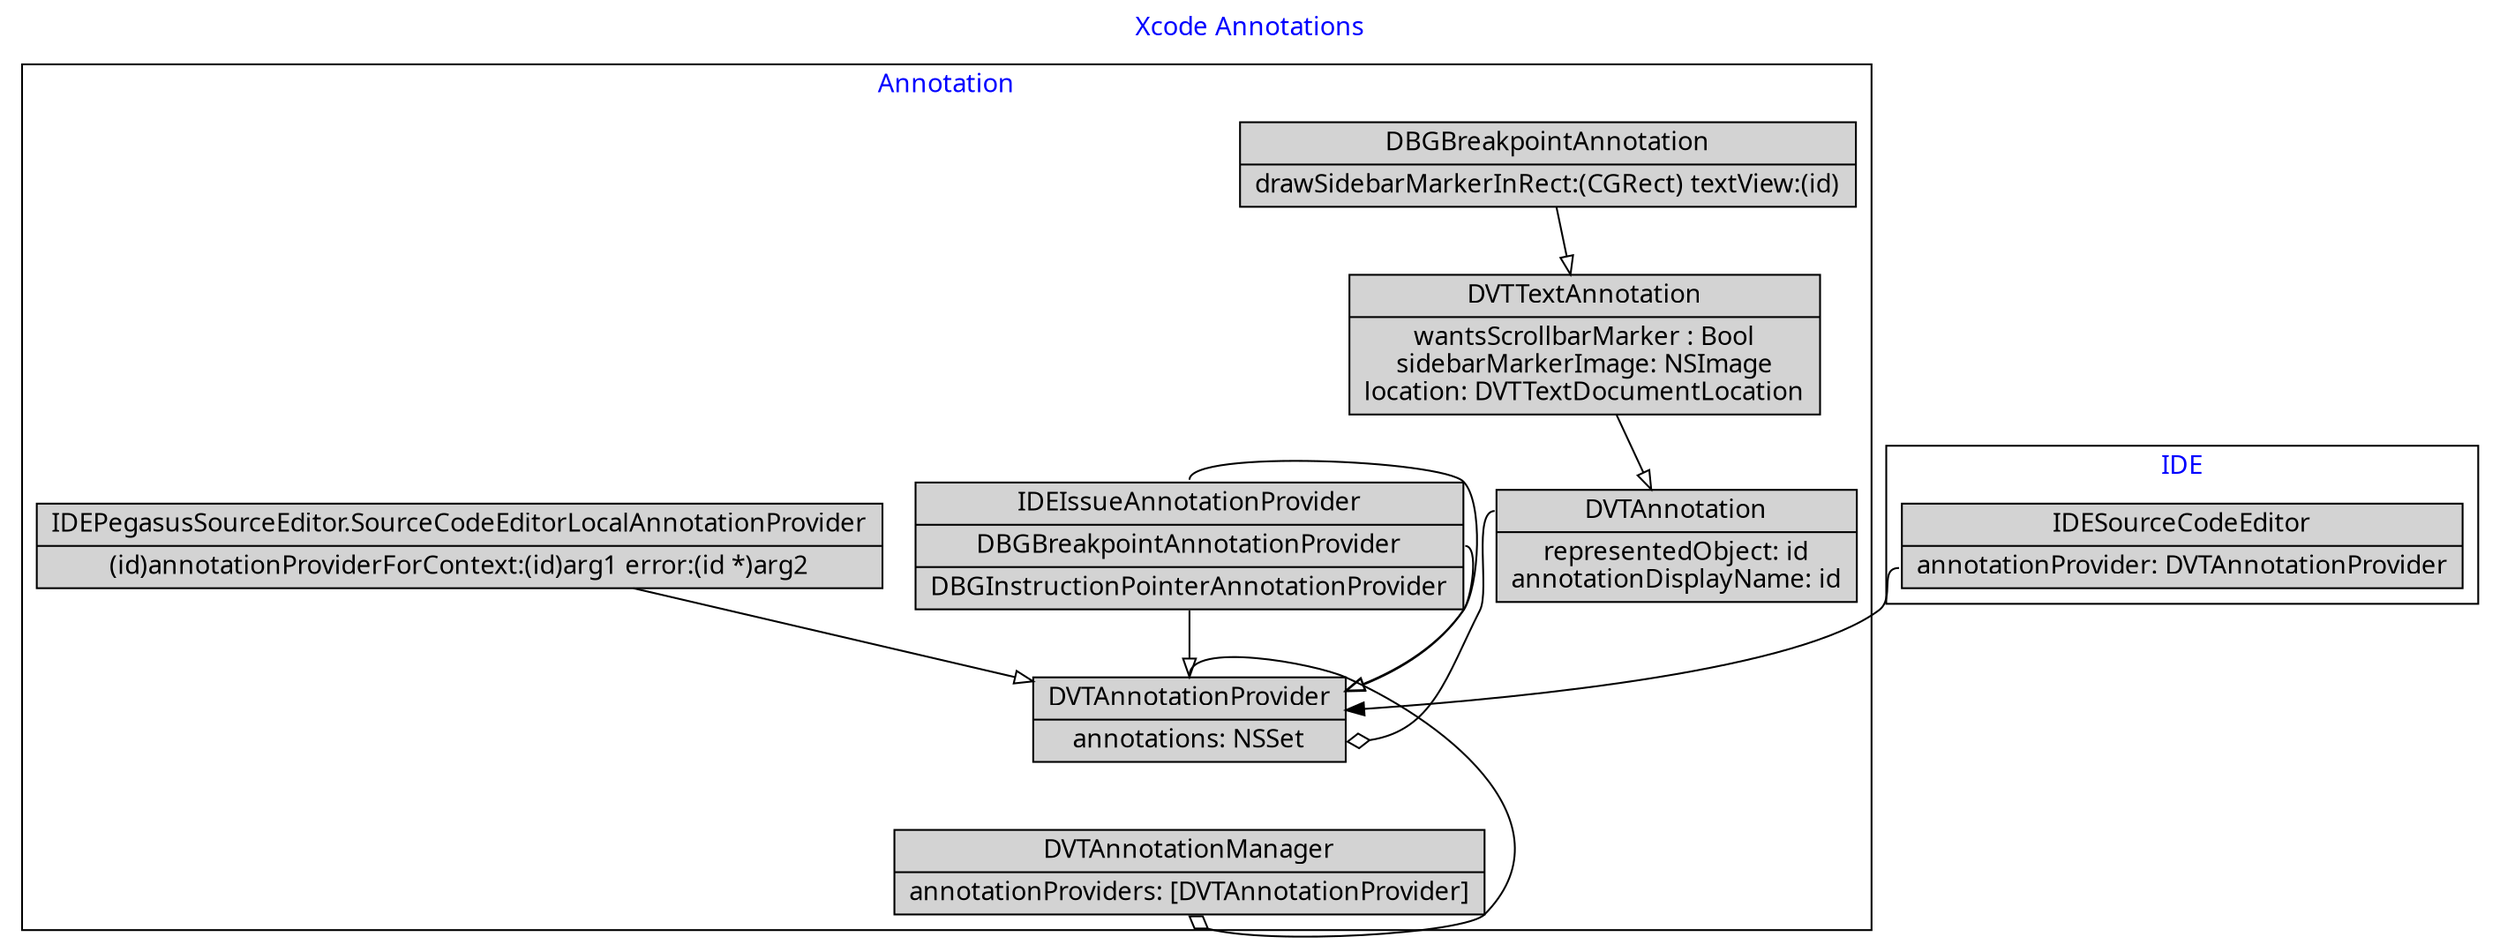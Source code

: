 digraph G {
    label="Xcode Annotations"
    labelloc="t"

    fontname="Menlo"
    graph [ fontname="Menlo", fontcolor=blue ];
    node [ fontname="Menlo", style="filled", shape="record"];
    edge [ fontname="Menlo", fontcolor="purple"];

    subgraph cluster_annotations {
      label="Annotation"

      DVTAnnotationManager [label="{DVTAnnotationManager|<f1>annotationProviders: [DVTAnnotationProvider]}"]
      DVTAnnotation [label="{<f0>DVTAnnotation|representedObject: id\nannotationDisplayName: id}"]
      DVTTextAnnotation [label="{DVTTextAnnotation|wantsScrollbarMarker : Bool\nsidebarMarkerImage: NSImage\nlocation: DVTTextDocumentLocation}"]
      DVTTextAnnotation -> DVTAnnotation [ arrowhead = "empty"]
      DBGBreakpointAnnotation [label="{DBGBreakpointAnnotation|drawSidebarMarkerInRect:(CGRect) textView:(id)}"] 
      DBGBreakpointAnnotation -> DVTTextAnnotation [ arrowhead = "empty"]
      DVTAnnotationProvider:f0 -> DVTAnnotationManager:f1  [arrowhead="odiamond"]
      DVTAnnotationProvider [label="{<f0>DVTAnnotationProvider|<f1>annotations: NSSet}"]
      DVTAnnotation:f0 -> DVTAnnotationProvider:f1 [arrowhead="odiamond"]
      IDEIssueAnnotationProvider:f0, IDEIssueAnnotationProvider:f1, IDEIssueAnnotationProvider:f2 -> DVTAnnotationProvider [ arrowhead = "empty"]
      IDEIssueAnnotationProvider [label="{<f0>IDEIssueAnnotationProvider|<f1>DBGBreakpointAnnotationProvider|<f2>DBGInstructionPointerAnnotationProvider}"]
      _TtC22IDEPegasusSourceEditor39SourceCodeEditorLocalAnnotationProvider -> DVTAnnotationProvider [ arrowhead = "empty"]
      _TtC22IDEPegasusSourceEditor39SourceCodeEditorLocalAnnotationProvider [label="{IDEPegasusSourceEditor.SourceCodeEditorLocalAnnotationProvider|(id)annotationProviderForContext:(id)arg1 error:(id *)arg2}"]
    }

    subgraph cluster_ide {
      label="IDE"
      IDESourceCodeEditor:f1 -> DVTAnnotationProvider
      IDESourceCodeEditor [label="{IDESourceCodeEditor|<f1>annotationProvider: DVTAnnotationProvider}"]
      
    }
}